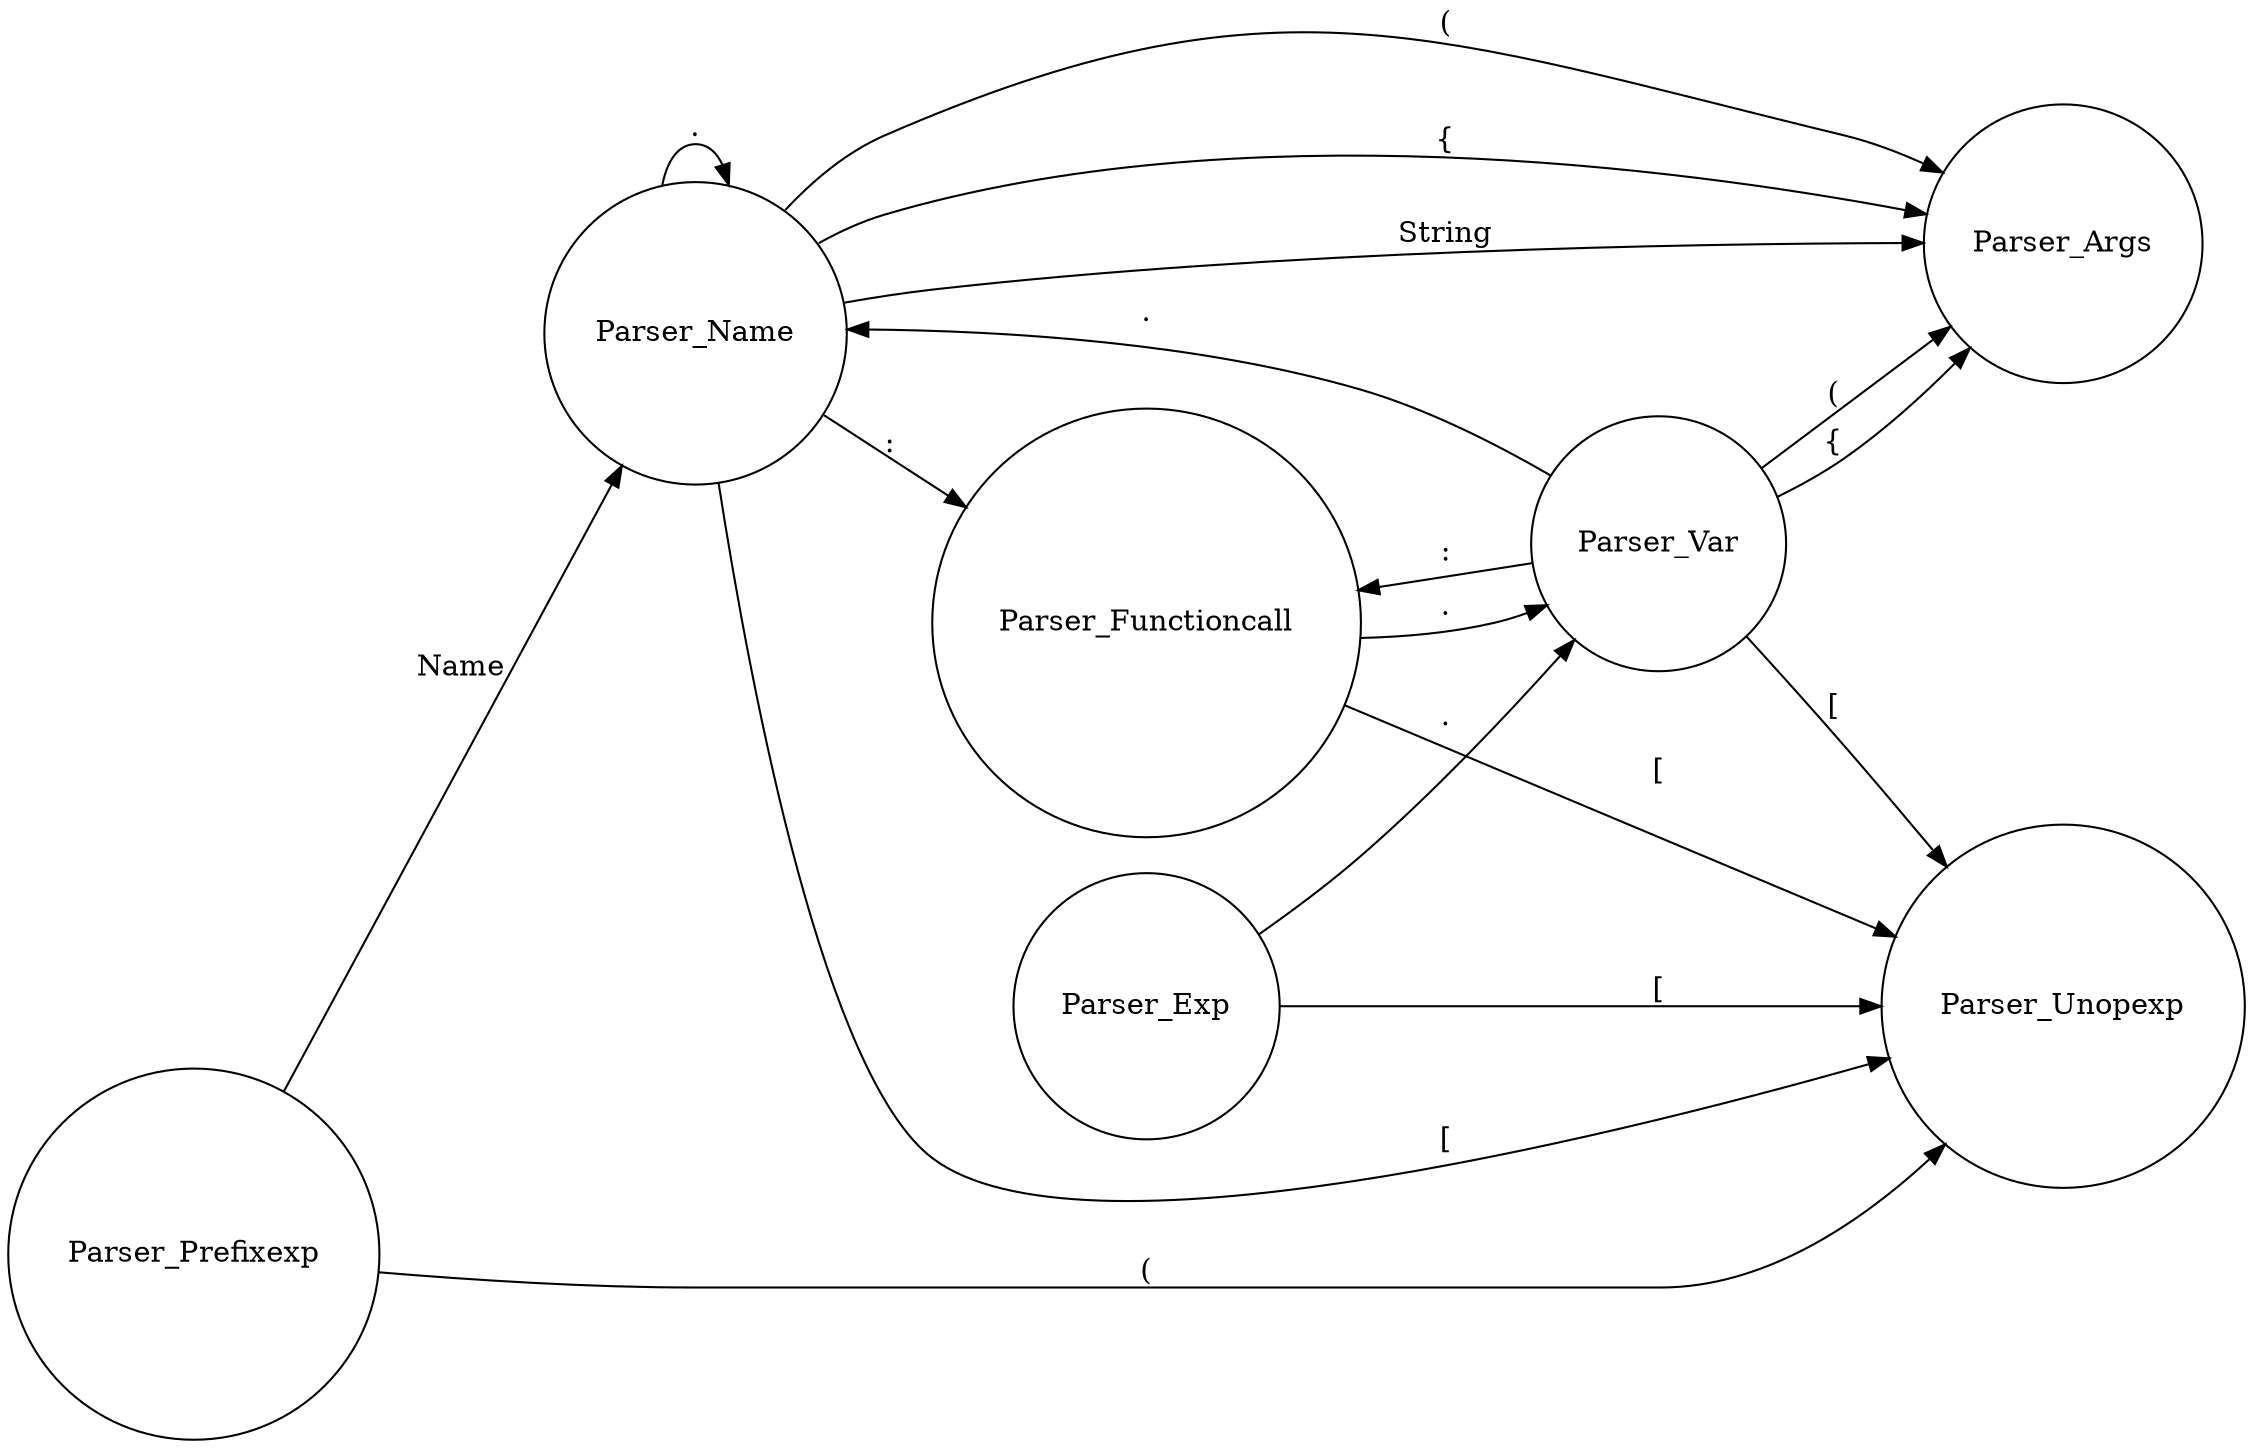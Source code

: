 
digraph prefixexp {
  rankdir=LR;
	node [shape = circle];
  Parser_Name -> Parser_Args[label="("];
  Parser_Name -> Parser_Args[label="{"];
  Parser_Name -> Parser_Functioncall[label=":"];  
  Parser_Name -> Parser_Args[label="String"];  
  Parser_Name ->Parser_Name[label="."]
  Parser_Name ->Parser_Unopexp[label="["]
  Parser_Prefixexp -> Parser_Unopexp[label="("]
  Parser_Prefixexp -> Parser_Name[label="Name"]
  Parser_Var -> Parser_Args[label="("]
  Parser_Var -> Parser_Args[label="{"]
  Parser_Var -> Parser_Name[label="."]
  Parser_Var -> Parser_Functioncall[label=":"]
  Parser_Var -> Parser_Unopexp[label="["]
  Parser_Functioncall -> Parser_Var[label="."]
  Parser_Functioncall -> Parser_Unopexp[label="["]
  Parser_Exp -> Parser_Var[label="."]
  Parser_Exp -> Parser_Unopexp[label="["]
}
